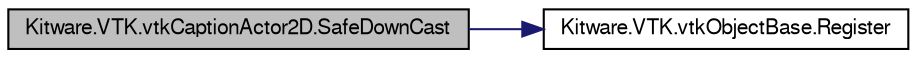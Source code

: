digraph G
{
  bgcolor="transparent";
  edge [fontname="FreeSans",fontsize="10",labelfontname="FreeSans",labelfontsize="10"];
  node [fontname="FreeSans",fontsize="10",shape=record];
  rankdir="LR";
  Node1 [label="Kitware.VTK.vtkCaptionActor2D.SafeDownCast",height=0.2,width=0.4,color="black", fillcolor="grey75", style="filled" fontcolor="black"];
  Node1 -> Node2 [color="midnightblue",fontsize="10",style="solid",fontname="FreeSans"];
  Node2 [label="Kitware.VTK.vtkObjectBase.Register",height=0.2,width=0.4,color="black",URL="$class_kitware_1_1_v_t_k_1_1vtk_object_base.html#a48e5d9b6d6aeb34e9818deb2701c147c",tooltip="Increase the reference count (mark as used by another object)."];
}
